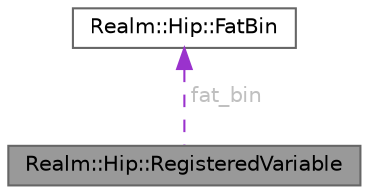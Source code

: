 digraph "Realm::Hip::RegisteredVariable"
{
 // LATEX_PDF_SIZE
  bgcolor="transparent";
  edge [fontname=Helvetica,fontsize=10,labelfontname=Helvetica,labelfontsize=10];
  node [fontname=Helvetica,fontsize=10,shape=box,height=0.2,width=0.4];
  Node1 [id="Node000001",label="Realm::Hip::RegisteredVariable",height=0.2,width=0.4,color="gray40", fillcolor="grey60", style="filled", fontcolor="black",tooltip=" "];
  Node2 -> Node1 [id="edge1_Node000001_Node000002",dir="back",color="darkorchid3",style="dashed",tooltip=" ",label=" fat_bin",fontcolor="grey" ];
  Node2 [id="Node000002",label="Realm::Hip::FatBin",height=0.2,width=0.4,color="gray40", fillcolor="white", style="filled",URL="$structRealm_1_1Hip_1_1FatBin.html",tooltip=" "];
}
